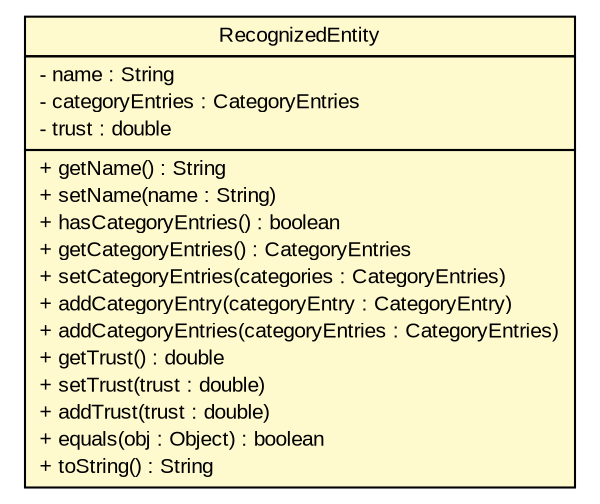 #!/usr/local/bin/dot
#
# Class diagram 
# Generated by UMLGraph version 5.2 (http://www.umlgraph.org/)
#

digraph G {
	edge [fontname="arial",fontsize=10,labelfontname="arial",labelfontsize=10];
	node [fontname="arial",fontsize=10,shape=plaintext];
	nodesep=0.25;
	ranksep=0.5;
	// tud.iir.tagging.RecognizedEntity
	c53407 [label=<<table title="tud.iir.tagging.RecognizedEntity" border="0" cellborder="1" cellspacing="0" cellpadding="2" port="p" bgcolor="lemonChiffon" href="./RecognizedEntity.html">
		<tr><td><table border="0" cellspacing="0" cellpadding="1">
<tr><td align="center" balign="center"> RecognizedEntity </td></tr>
		</table></td></tr>
		<tr><td><table border="0" cellspacing="0" cellpadding="1">
<tr><td align="left" balign="left"> - name : String </td></tr>
<tr><td align="left" balign="left"> - categoryEntries : CategoryEntries </td></tr>
<tr><td align="left" balign="left"> - trust : double </td></tr>
		</table></td></tr>
		<tr><td><table border="0" cellspacing="0" cellpadding="1">
<tr><td align="left" balign="left"> + getName() : String </td></tr>
<tr><td align="left" balign="left"> + setName(name : String) </td></tr>
<tr><td align="left" balign="left"> + hasCategoryEntries() : boolean </td></tr>
<tr><td align="left" balign="left"> + getCategoryEntries() : CategoryEntries </td></tr>
<tr><td align="left" balign="left"> + setCategoryEntries(categories : CategoryEntries) </td></tr>
<tr><td align="left" balign="left"> + addCategoryEntry(categoryEntry : CategoryEntry) </td></tr>
<tr><td align="left" balign="left"> + addCategoryEntries(categoryEntries : CategoryEntries) </td></tr>
<tr><td align="left" balign="left"> + getTrust() : double </td></tr>
<tr><td align="left" balign="left"> + setTrust(trust : double) </td></tr>
<tr><td align="left" balign="left"> + addTrust(trust : double) </td></tr>
<tr><td align="left" balign="left"> + equals(obj : Object) : boolean </td></tr>
<tr><td align="left" balign="left"> + toString() : String </td></tr>
		</table></td></tr>
		</table>>, fontname="arial", fontcolor="black", fontsize=10.0];
}

